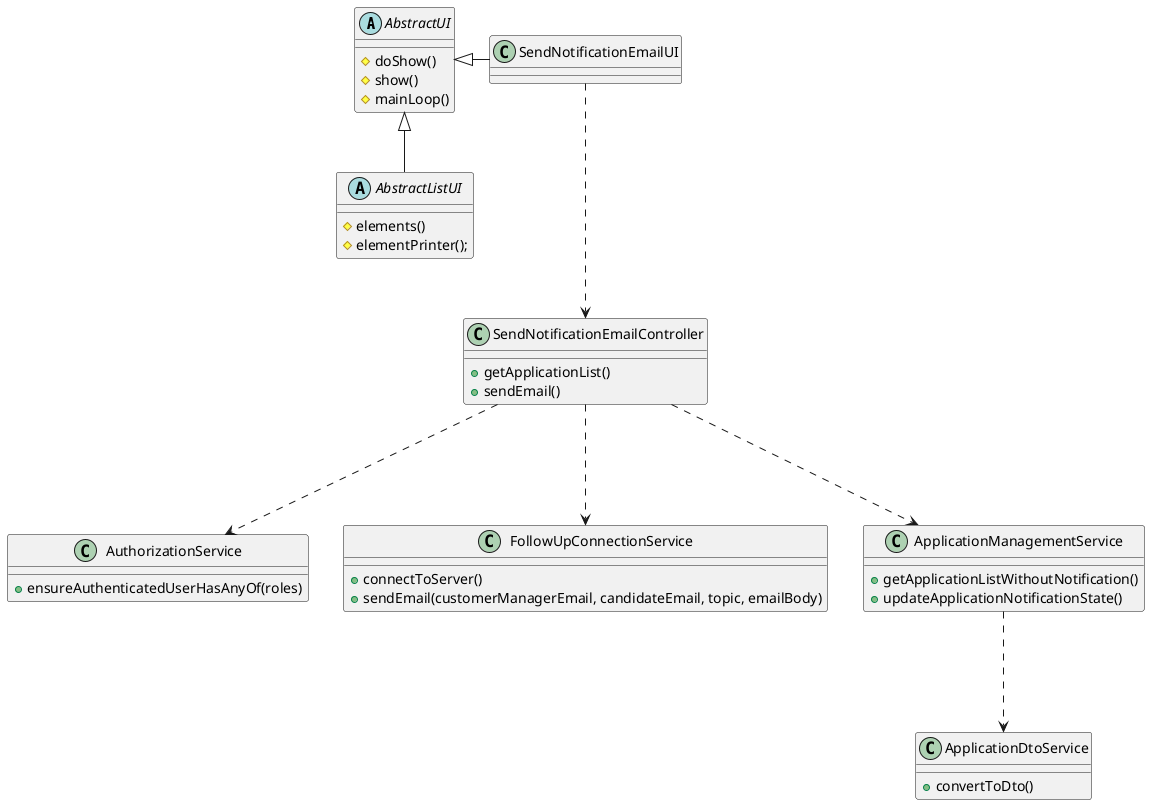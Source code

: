 @startuml


' Services

abstract class AbstractUI {
    # doShow()
    # show()
    # mainLoop()
}
abstract class AbstractListUI{
    # elements()
    # elementPrinter();
}
class SendNotificationEmailUI {

}
class AuthorizationService {
    + ensureAuthenticatedUserHasAnyOf(roles)
}

class FollowUpConnectionService {
    + connectToServer()
    + sendEmail(customerManagerEmail, candidateEmail, topic, emailBody)
}

class ApplicationManagementService {
    + getApplicationListWithoutNotification()
    + updateApplicationNotificationState()
}
class ApplicationDtoService {
    + convertToDto()
}

class SendNotificationEmailController  {
+ getApplicationList()
+ sendEmail()
}



AbstractUI <|-- AbstractListUI
AbstractUI <|- SendNotificationEmailUI


SendNotificationEmailUI .--> SendNotificationEmailController
SendNotificationEmailController .--> AuthorizationService
SendNotificationEmailController .--> ApplicationManagementService
SendNotificationEmailController .--> FollowUpConnectionService

ApplicationManagementService .--> ApplicationDtoService


@enduml